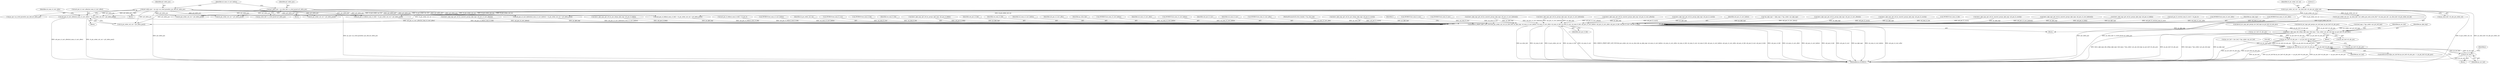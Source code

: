 digraph "0_Android_913d9e8d93d6b81bb8eac3fc2c1426651f5b259d_0@integer" {
"1000331" [label="(Call,ai4_poc_st_curr_after[u4_num_st_curr_after] = i4_pic_order_cnt_val + pi2_delta_poc[i])"];
"1000178" [label="(Call,i4_pic_order_cnt_val = ps_slice_hdr->i4_abs_pic_order_cnt)"];
"1000259" [label="(Call,pi2_delta_poc = ps_slice_hdr->s_stref_picset.ai2_delta_poc)"];
"1000222" [label="(Call,pi2_delta_poc = ps_sps->as_stref_picset[st_rps_idx].ai2_delta_poc)"];
"1001191" [label="(Call,DEBUG_PRINT_REF_LIST_POCS(i4_pic_order_cnt_val, ps_slice_hdr, ps_dpb_mgr, u4_num_st_curr_before, u4_num_st_curr_after, u4_num_st_foll, u4_num_lt_curr, u4_num_lt_foll, ai4_poc_st_curr_before, ai4_poc_st_curr_after, ai4_poc_st_foll, ai4_poc_lt_curr, ai4_poc_lt_foll))"];
"1001247" [label="(Call,ihevc_dpb_mgr_del_ref(ps_dpb_mgr, (buf_mgr_t *)ps_codec->pv_pic_buf_mgr, ps_pic_buf->i4_abs_poc))"];
"1001279" [label="(Call,ps_mv_buf->i4_abs_poc == ps_pic_buf->i4_abs_poc)"];
"1001277" [label="(Call,ps_mv_buf && ps_mv_buf->i4_abs_poc == ps_pic_buf->i4_abs_poc)"];
"1001296" [label="(Call,ps_mv_buf++)"];
"1000332" [label="(Call,ai4_poc_st_curr_after[u4_num_st_curr_after])"];
"1000413" [label="(Call,ai4_poc_lt_curr[u4_num_lt_curr] = i4_poc_lt)"];
"1000335" [label="(Call,i4_pic_order_cnt_val + pi2_delta_poc[i])"];
"1001191" [label="(Call,DEBUG_PRINT_REF_LIST_POCS(i4_pic_order_cnt_val, ps_slice_hdr, ps_dpb_mgr, u4_num_st_curr_before, u4_num_st_curr_after, u4_num_st_foll, u4_num_lt_curr, u4_num_lt_foll, ai4_poc_st_curr_before, ai4_poc_st_curr_after, ai4_poc_st_foll, ai4_poc_lt_curr, ai4_poc_lt_foll))"];
"1000287" [label="(Call,ai4_poc_st_curr_before[u4_num_st_curr_before] = i4_pic_order_cnt_val + pi2_delta_poc[i])"];
"1000330" [label="(Block,)"];
"1000994" [label="(Call,(WORD32)u4_num_st_curr_after)"];
"1001248" [label="(Identifier,ps_dpb_mgr)"];
"1001194" [label="(Identifier,ps_dpb_mgr)"];
"1000331" [label="(Call,ai4_poc_st_curr_after[u4_num_st_curr_after] = i4_pic_order_cnt_val + pi2_delta_poc[i])"];
"1000801" [label="(Call,(WORD32)u4_num_st_curr_after)"];
"1001296" [label="(Call,ps_mv_buf++)"];
"1000782" [label="(Call,ihevc_dpb_mgr_get_ref_by_nearest_poc(ps_dpb_mgr, ai4_poc_st_curr_before[i]))"];
"1001017" [label="(Call,ihevc_dpb_mgr_get_ref_by_nearest_poc(ps_dpb_mgr, ai4_poc_st_curr_after[i]))"];
"1001277" [label="(Call,ps_mv_buf && ps_mv_buf->i4_abs_poc == ps_pic_buf->i4_abs_poc)"];
"1000112" [label="(Block,)"];
"1000341" [label="(Identifier,u4_num_st_curr_after)"];
"1000574" [label="(Call,ihevc_dpb_mgr_get_ref_by_poc_lsb(ps_dpb_mgr, ai4_poc_lt_foll[i]))"];
"1000179" [label="(Identifier,i4_pic_order_cnt_val)"];
"1000260" [label="(Identifier,pi2_delta_poc)"];
"1000431" [label="(Call,ai4_poc_lt_foll[u4_num_lt_foll] = i4_poc_lt)"];
"1001235" [label="(Block,)"];
"1000942" [label="(Call,ihevcd_mv_mgr_get_poc(ps_mv_buf_mgr, ps_pic_buf->i4_abs_poc))"];
"1000759" [label="(Call,(WORD32)u4_num_st_curr_before)"];
"1001177" [label="(Call,ihevcd_mv_mgr_get_poc(ps_mv_buf_mgr, ps_pic_buf->i4_abs_poc))"];
"1001192" [label="(Identifier,i4_pic_order_cnt_val)"];
"1001078" [label="(Call,(WORD32)u4_num_lt_curr)"];
"1000559" [label="(Call,(WORD32)u4_num_lt_foll)"];
"1000393" [label="(Call,i4_pic_order_cnt_val - ps_slice_hdr->ai1_delta_poc_msb_cycle_lt[i] * u4_max_poc_lsb - ps_slice_hdr->i4_pic_order_cnt_lsb)"];
"1000189" [label="(Block,)"];
"1000222" [label="(Call,pi2_delta_poc = ps_sps->as_stref_picset[st_rps_idx].ai2_delta_poc)"];
"1001199" [label="(Identifier,u4_num_lt_foll)"];
"1000597" [label="(Call,ihevc_dpb_mgr_get_ref_by_poc(ps_dpb_mgr, ai4_poc_lt_foll[i]))"];
"1001202" [label="(Identifier,ai4_poc_st_foll)"];
"1000261" [label="(Call,ps_slice_hdr->s_stref_picset.ai2_delta_poc)"];
"1001197" [label="(Identifier,u4_num_st_foll)"];
"1001278" [label="(Identifier,ps_mv_buf)"];
"1001195" [label="(Identifier,u4_num_st_curr_before)"];
"1001201" [label="(Identifier,ai4_poc_st_curr_after)"];
"1000223" [label="(Identifier,pi2_delta_poc)"];
"1001193" [label="(Identifier,ps_slice_hdr)"];
"1001279" [label="(Call,ps_mv_buf->i4_abs_poc == ps_pic_buf->i4_abs_poc)"];
"1001276" [label="(ControlStructure,if(ps_mv_buf && ps_mv_buf->i4_abs_poc == ps_pic_buf->i4_abs_poc))"];
"1000291" [label="(Call,i4_pic_order_cnt_val + pi2_delta_poc[i])"];
"1001036" [label="(Call,(WORD32)u4_num_st_curr_before)"];
"1001257" [label="(Call,ps_mv_buf = (mv_buf_t *)ps_codec->ps_mv_buf)"];
"1000344" [label="(Call,ai4_poc_st_foll[u4_num_st_foll] = i4_pic_order_cnt_val + pi2_delta_poc[i])"];
"1000185" [label="(Literal,1)"];
"1000232" [label="(Block,)"];
"1001274" [label="(Identifier,j)"];
"1001196" [label="(Identifier,u4_num_st_curr_after)"];
"1000622" [label="(Call,(WORD32)u4_num_st_curr_before)"];
"1001203" [label="(Identifier,ai4_poc_lt_curr)"];
"1001198" [label="(Identifier,u4_num_lt_curr)"];
"1000655" [label="(Call,(WORD32)u4_num_st_curr_after)"];
"1000111" [label="(MethodParameterIn,slice_header_t *ps_slice_hdr)"];
"1000511" [label="(Call,ihevc_dpb_mgr_get_ref_by_poc_lsb(ps_dpb_mgr, ai4_poc_lt_curr[i]))"];
"1001207" [label="(Identifier,i)"];
"1000843" [label="(Call,(WORD32)u4_num_lt_curr)"];
"1001280" [label="(Call,ps_mv_buf->i4_abs_poc)"];
"1000267" [label="(Identifier,u4_num_st_curr_before)"];
"1000496" [label="(Call,(WORD32)u4_num_lt_curr)"];
"1001254" [label="(Call,ps_pic_buf->i4_abs_poc)"];
"1000630" [label="(Call,ihevc_dpb_mgr_get_ref_by_poc(ps_dpb_mgr, ai4_poc_st_curr_before[i]))"];
"1000824" [label="(Call,ihevc_dpb_mgr_get_ref_by_nearest_poc(ps_dpb_mgr, ai4_poc_st_curr_after[i]))"];
"1000534" [label="(Call,ihevc_dpb_mgr_get_ref_by_poc(ps_dpb_mgr, ai4_poc_lt_curr[i]))"];
"1001300" [label="(MethodReturn,WORD32)"];
"1001200" [label="(Identifier,ai4_poc_st_curr_before)"];
"1000300" [label="(Call,ai4_poc_st_foll[u4_num_st_foll] = i4_pic_order_cnt_val + pi2_delta_poc[i])"];
"1000348" [label="(Call,i4_pic_order_cnt_val + pi2_delta_poc[i])"];
"1001247" [label="(Call,ihevc_dpb_mgr_del_ref(ps_dpb_mgr, (buf_mgr_t *)ps_codec->pv_pic_buf_mgr, ps_pic_buf->i4_abs_poc))"];
"1000224" [label="(Call,ps_sps->as_stref_picset[st_rps_idx].ai2_delta_poc)"];
"1000304" [label="(Call,i4_pic_order_cnt_val + pi2_delta_poc[i])"];
"1001249" [label="(Call,(buf_mgr_t *)ps_codec->pv_pic_buf_mgr)"];
"1000180" [label="(Call,ps_slice_hdr->i4_abs_pic_order_cnt)"];
"1000125" [label="(Call,*ps_dpb_mgr = (dpb_mgr_t *)ps_codec->pv_dpb_mgr)"];
"1000663" [label="(Call,ihevc_dpb_mgr_get_ref_by_poc(ps_dpb_mgr, ai4_poc_st_curr_after[i]))"];
"1001101" [label="(Call,ihevc_dpb_mgr_get_ref_by_nearest_poc(ps_dpb_mgr, ai4_poc_lt_curr[i]))"];
"1000178" [label="(Call,i4_pic_order_cnt_val = ps_slice_hdr->i4_abs_pic_order_cnt)"];
"1001275" [label="(Block,)"];
"1001204" [label="(Identifier,ai4_poc_lt_foll)"];
"1000259" [label="(Call,pi2_delta_poc = ps_slice_hdr->s_stref_picset.ai2_delta_poc)"];
"1000688" [label="(Call,(WORD32)u4_num_st_foll)"];
"1000866" [label="(Call,ihevc_dpb_mgr_get_ref_by_nearest_poc(ps_dpb_mgr, ai4_poc_lt_curr[i]))"];
"1001283" [label="(Call,ps_pic_buf->i4_abs_poc)"];
"1001059" [label="(Call,ihevc_dpb_mgr_get_ref_by_nearest_poc(ps_dpb_mgr, ai4_poc_st_curr_before[i]))"];
"1001258" [label="(Identifier,ps_mv_buf)"];
"1000696" [label="(Call,ihevc_dpb_mgr_get_ref_by_poc(ps_dpb_mgr, ai4_poc_st_foll[i]))"];
"1001297" [label="(Identifier,ps_mv_buf)"];
"1000331" -> "1000330"  [label="AST: "];
"1000331" -> "1000335"  [label="CFG: "];
"1000332" -> "1000331"  [label="AST: "];
"1000335" -> "1000331"  [label="AST: "];
"1000341" -> "1000331"  [label="CFG: "];
"1000331" -> "1001300"  [label="DDG: ai4_poc_st_curr_after[u4_num_st_curr_after]"];
"1000331" -> "1001300"  [label="DDG: i4_pic_order_cnt_val + pi2_delta_poc[i]"];
"1000178" -> "1000331"  [label="DDG: i4_pic_order_cnt_val"];
"1000259" -> "1000331"  [label="DDG: pi2_delta_poc"];
"1000222" -> "1000331"  [label="DDG: pi2_delta_poc"];
"1000331" -> "1001191"  [label="DDG: ai4_poc_st_curr_after[u4_num_st_curr_after]"];
"1000178" -> "1000112"  [label="AST: "];
"1000178" -> "1000180"  [label="CFG: "];
"1000179" -> "1000178"  [label="AST: "];
"1000180" -> "1000178"  [label="AST: "];
"1000185" -> "1000178"  [label="CFG: "];
"1000178" -> "1001300"  [label="DDG: i4_pic_order_cnt_val"];
"1000178" -> "1001300"  [label="DDG: ps_slice_hdr->i4_abs_pic_order_cnt"];
"1000178" -> "1000287"  [label="DDG: i4_pic_order_cnt_val"];
"1000178" -> "1000291"  [label="DDG: i4_pic_order_cnt_val"];
"1000178" -> "1000300"  [label="DDG: i4_pic_order_cnt_val"];
"1000178" -> "1000304"  [label="DDG: i4_pic_order_cnt_val"];
"1000178" -> "1000335"  [label="DDG: i4_pic_order_cnt_val"];
"1000178" -> "1000344"  [label="DDG: i4_pic_order_cnt_val"];
"1000178" -> "1000348"  [label="DDG: i4_pic_order_cnt_val"];
"1000178" -> "1000393"  [label="DDG: i4_pic_order_cnt_val"];
"1000178" -> "1001191"  [label="DDG: i4_pic_order_cnt_val"];
"1000259" -> "1000232"  [label="AST: "];
"1000259" -> "1000261"  [label="CFG: "];
"1000260" -> "1000259"  [label="AST: "];
"1000261" -> "1000259"  [label="AST: "];
"1000267" -> "1000259"  [label="CFG: "];
"1000259" -> "1001300"  [label="DDG: pi2_delta_poc"];
"1000259" -> "1001300"  [label="DDG: ps_slice_hdr->s_stref_picset.ai2_delta_poc"];
"1000259" -> "1000287"  [label="DDG: pi2_delta_poc"];
"1000259" -> "1000291"  [label="DDG: pi2_delta_poc"];
"1000259" -> "1000300"  [label="DDG: pi2_delta_poc"];
"1000259" -> "1000304"  [label="DDG: pi2_delta_poc"];
"1000259" -> "1000335"  [label="DDG: pi2_delta_poc"];
"1000259" -> "1000344"  [label="DDG: pi2_delta_poc"];
"1000259" -> "1000348"  [label="DDG: pi2_delta_poc"];
"1000222" -> "1000189"  [label="AST: "];
"1000222" -> "1000224"  [label="CFG: "];
"1000223" -> "1000222"  [label="AST: "];
"1000224" -> "1000222"  [label="AST: "];
"1000267" -> "1000222"  [label="CFG: "];
"1000222" -> "1001300"  [label="DDG: pi2_delta_poc"];
"1000222" -> "1001300"  [label="DDG: ps_sps->as_stref_picset[st_rps_idx].ai2_delta_poc"];
"1000222" -> "1000287"  [label="DDG: pi2_delta_poc"];
"1000222" -> "1000291"  [label="DDG: pi2_delta_poc"];
"1000222" -> "1000300"  [label="DDG: pi2_delta_poc"];
"1000222" -> "1000304"  [label="DDG: pi2_delta_poc"];
"1000222" -> "1000335"  [label="DDG: pi2_delta_poc"];
"1000222" -> "1000344"  [label="DDG: pi2_delta_poc"];
"1000222" -> "1000348"  [label="DDG: pi2_delta_poc"];
"1001191" -> "1000112"  [label="AST: "];
"1001191" -> "1001204"  [label="CFG: "];
"1001192" -> "1001191"  [label="AST: "];
"1001193" -> "1001191"  [label="AST: "];
"1001194" -> "1001191"  [label="AST: "];
"1001195" -> "1001191"  [label="AST: "];
"1001196" -> "1001191"  [label="AST: "];
"1001197" -> "1001191"  [label="AST: "];
"1001198" -> "1001191"  [label="AST: "];
"1001199" -> "1001191"  [label="AST: "];
"1001200" -> "1001191"  [label="AST: "];
"1001201" -> "1001191"  [label="AST: "];
"1001202" -> "1001191"  [label="AST: "];
"1001203" -> "1001191"  [label="AST: "];
"1001204" -> "1001191"  [label="AST: "];
"1001207" -> "1001191"  [label="CFG: "];
"1001191" -> "1001300"  [label="DDG: u4_num_lt_foll"];
"1001191" -> "1001300"  [label="DDG: i4_pic_order_cnt_val"];
"1001191" -> "1001300"  [label="DDG: u4_num_st_foll"];
"1001191" -> "1001300"  [label="DDG: u4_num_lt_curr"];
"1001191" -> "1001300"  [label="DDG: DEBUG_PRINT_REF_LIST_POCS(i4_pic_order_cnt_val, ps_slice_hdr, ps_dpb_mgr, u4_num_st_curr_before, u4_num_st_curr_after, u4_num_st_foll, u4_num_lt_curr, u4_num_lt_foll, ai4_poc_st_curr_before, ai4_poc_st_curr_after, ai4_poc_st_foll, ai4_poc_lt_curr, ai4_poc_lt_foll)"];
"1001191" -> "1001300"  [label="DDG: ai4_poc_st_foll"];
"1001191" -> "1001300"  [label="DDG: u4_num_st_curr_after"];
"1001191" -> "1001300"  [label="DDG: ai4_poc_st_curr_before"];
"1001191" -> "1001300"  [label="DDG: ai4_poc_lt_foll"];
"1001191" -> "1001300"  [label="DDG: ai4_poc_lt_curr"];
"1001191" -> "1001300"  [label="DDG: ps_dpb_mgr"];
"1001191" -> "1001300"  [label="DDG: u4_num_st_curr_before"];
"1001191" -> "1001300"  [label="DDG: ai4_poc_st_curr_after"];
"1001191" -> "1001300"  [label="DDG: ps_slice_hdr"];
"1000393" -> "1001191"  [label="DDG: i4_pic_order_cnt_val"];
"1000111" -> "1001191"  [label="DDG: ps_slice_hdr"];
"1000574" -> "1001191"  [label="DDG: ps_dpb_mgr"];
"1000574" -> "1001191"  [label="DDG: ai4_poc_lt_foll[i]"];
"1000125" -> "1001191"  [label="DDG: ps_dpb_mgr"];
"1000866" -> "1001191"  [label="DDG: ps_dpb_mgr"];
"1000866" -> "1001191"  [label="DDG: ai4_poc_lt_curr[i]"];
"1000696" -> "1001191"  [label="DDG: ps_dpb_mgr"];
"1000696" -> "1001191"  [label="DDG: ai4_poc_st_foll[i]"];
"1000597" -> "1001191"  [label="DDG: ps_dpb_mgr"];
"1000597" -> "1001191"  [label="DDG: ai4_poc_lt_foll[i]"];
"1000663" -> "1001191"  [label="DDG: ps_dpb_mgr"];
"1000663" -> "1001191"  [label="DDG: ai4_poc_st_curr_after[i]"];
"1000782" -> "1001191"  [label="DDG: ps_dpb_mgr"];
"1000782" -> "1001191"  [label="DDG: ai4_poc_st_curr_before[i]"];
"1000630" -> "1001191"  [label="DDG: ps_dpb_mgr"];
"1000630" -> "1001191"  [label="DDG: ai4_poc_st_curr_before[i]"];
"1001017" -> "1001191"  [label="DDG: ps_dpb_mgr"];
"1001017" -> "1001191"  [label="DDG: ai4_poc_st_curr_after[i]"];
"1001059" -> "1001191"  [label="DDG: ps_dpb_mgr"];
"1001059" -> "1001191"  [label="DDG: ai4_poc_st_curr_before[i]"];
"1000511" -> "1001191"  [label="DDG: ps_dpb_mgr"];
"1000511" -> "1001191"  [label="DDG: ai4_poc_lt_curr[i]"];
"1000824" -> "1001191"  [label="DDG: ps_dpb_mgr"];
"1000824" -> "1001191"  [label="DDG: ai4_poc_st_curr_after[i]"];
"1000534" -> "1001191"  [label="DDG: ps_dpb_mgr"];
"1000534" -> "1001191"  [label="DDG: ai4_poc_lt_curr[i]"];
"1001101" -> "1001191"  [label="DDG: ps_dpb_mgr"];
"1001101" -> "1001191"  [label="DDG: ai4_poc_lt_curr[i]"];
"1001036" -> "1001191"  [label="DDG: u4_num_st_curr_before"];
"1000622" -> "1001191"  [label="DDG: u4_num_st_curr_before"];
"1000759" -> "1001191"  [label="DDG: u4_num_st_curr_before"];
"1000994" -> "1001191"  [label="DDG: u4_num_st_curr_after"];
"1000801" -> "1001191"  [label="DDG: u4_num_st_curr_after"];
"1000655" -> "1001191"  [label="DDG: u4_num_st_curr_after"];
"1000688" -> "1001191"  [label="DDG: u4_num_st_foll"];
"1001078" -> "1001191"  [label="DDG: u4_num_lt_curr"];
"1000496" -> "1001191"  [label="DDG: u4_num_lt_curr"];
"1000843" -> "1001191"  [label="DDG: u4_num_lt_curr"];
"1000559" -> "1001191"  [label="DDG: u4_num_lt_foll"];
"1000287" -> "1001191"  [label="DDG: ai4_poc_st_curr_before[u4_num_st_curr_before]"];
"1000300" -> "1001191"  [label="DDG: ai4_poc_st_foll[u4_num_st_foll]"];
"1000344" -> "1001191"  [label="DDG: ai4_poc_st_foll[u4_num_st_foll]"];
"1000413" -> "1001191"  [label="DDG: ai4_poc_lt_curr[u4_num_lt_curr]"];
"1000431" -> "1001191"  [label="DDG: ai4_poc_lt_foll[u4_num_lt_foll]"];
"1001191" -> "1001247"  [label="DDG: ps_dpb_mgr"];
"1001247" -> "1001235"  [label="AST: "];
"1001247" -> "1001254"  [label="CFG: "];
"1001248" -> "1001247"  [label="AST: "];
"1001249" -> "1001247"  [label="AST: "];
"1001254" -> "1001247"  [label="AST: "];
"1001258" -> "1001247"  [label="CFG: "];
"1001247" -> "1001300"  [label="DDG: ihevc_dpb_mgr_del_ref(ps_dpb_mgr, (buf_mgr_t *)ps_codec->pv_pic_buf_mgr, ps_pic_buf->i4_abs_poc)"];
"1001247" -> "1001300"  [label="DDG: ps_pic_buf->i4_abs_poc"];
"1001247" -> "1001300"  [label="DDG: (buf_mgr_t *)ps_codec->pv_pic_buf_mgr"];
"1001247" -> "1001300"  [label="DDG: ps_dpb_mgr"];
"1001249" -> "1001247"  [label="DDG: ps_codec->pv_pic_buf_mgr"];
"1001177" -> "1001247"  [label="DDG: ps_pic_buf->i4_abs_poc"];
"1001279" -> "1001247"  [label="DDG: ps_pic_buf->i4_abs_poc"];
"1000942" -> "1001247"  [label="DDG: ps_pic_buf->i4_abs_poc"];
"1001247" -> "1001279"  [label="DDG: ps_pic_buf->i4_abs_poc"];
"1001279" -> "1001277"  [label="AST: "];
"1001279" -> "1001283"  [label="CFG: "];
"1001280" -> "1001279"  [label="AST: "];
"1001283" -> "1001279"  [label="AST: "];
"1001277" -> "1001279"  [label="CFG: "];
"1001279" -> "1001300"  [label="DDG: ps_mv_buf->i4_abs_poc"];
"1001279" -> "1001300"  [label="DDG: ps_pic_buf->i4_abs_poc"];
"1001279" -> "1001277"  [label="DDG: ps_mv_buf->i4_abs_poc"];
"1001279" -> "1001277"  [label="DDG: ps_pic_buf->i4_abs_poc"];
"1001277" -> "1001276"  [label="AST: "];
"1001277" -> "1001278"  [label="CFG: "];
"1001278" -> "1001277"  [label="AST: "];
"1001289" -> "1001277"  [label="CFG: "];
"1001297" -> "1001277"  [label="CFG: "];
"1001277" -> "1001300"  [label="DDG: ps_mv_buf"];
"1001277" -> "1001300"  [label="DDG: ps_mv_buf && ps_mv_buf->i4_abs_poc == ps_pic_buf->i4_abs_poc"];
"1001277" -> "1001300"  [label="DDG: ps_mv_buf->i4_abs_poc == ps_pic_buf->i4_abs_poc"];
"1001257" -> "1001277"  [label="DDG: ps_mv_buf"];
"1001296" -> "1001277"  [label="DDG: ps_mv_buf"];
"1001277" -> "1001296"  [label="DDG: ps_mv_buf"];
"1001296" -> "1001275"  [label="AST: "];
"1001296" -> "1001297"  [label="CFG: "];
"1001297" -> "1001296"  [label="AST: "];
"1001274" -> "1001296"  [label="CFG: "];
"1001296" -> "1001300"  [label="DDG: ps_mv_buf"];
}
